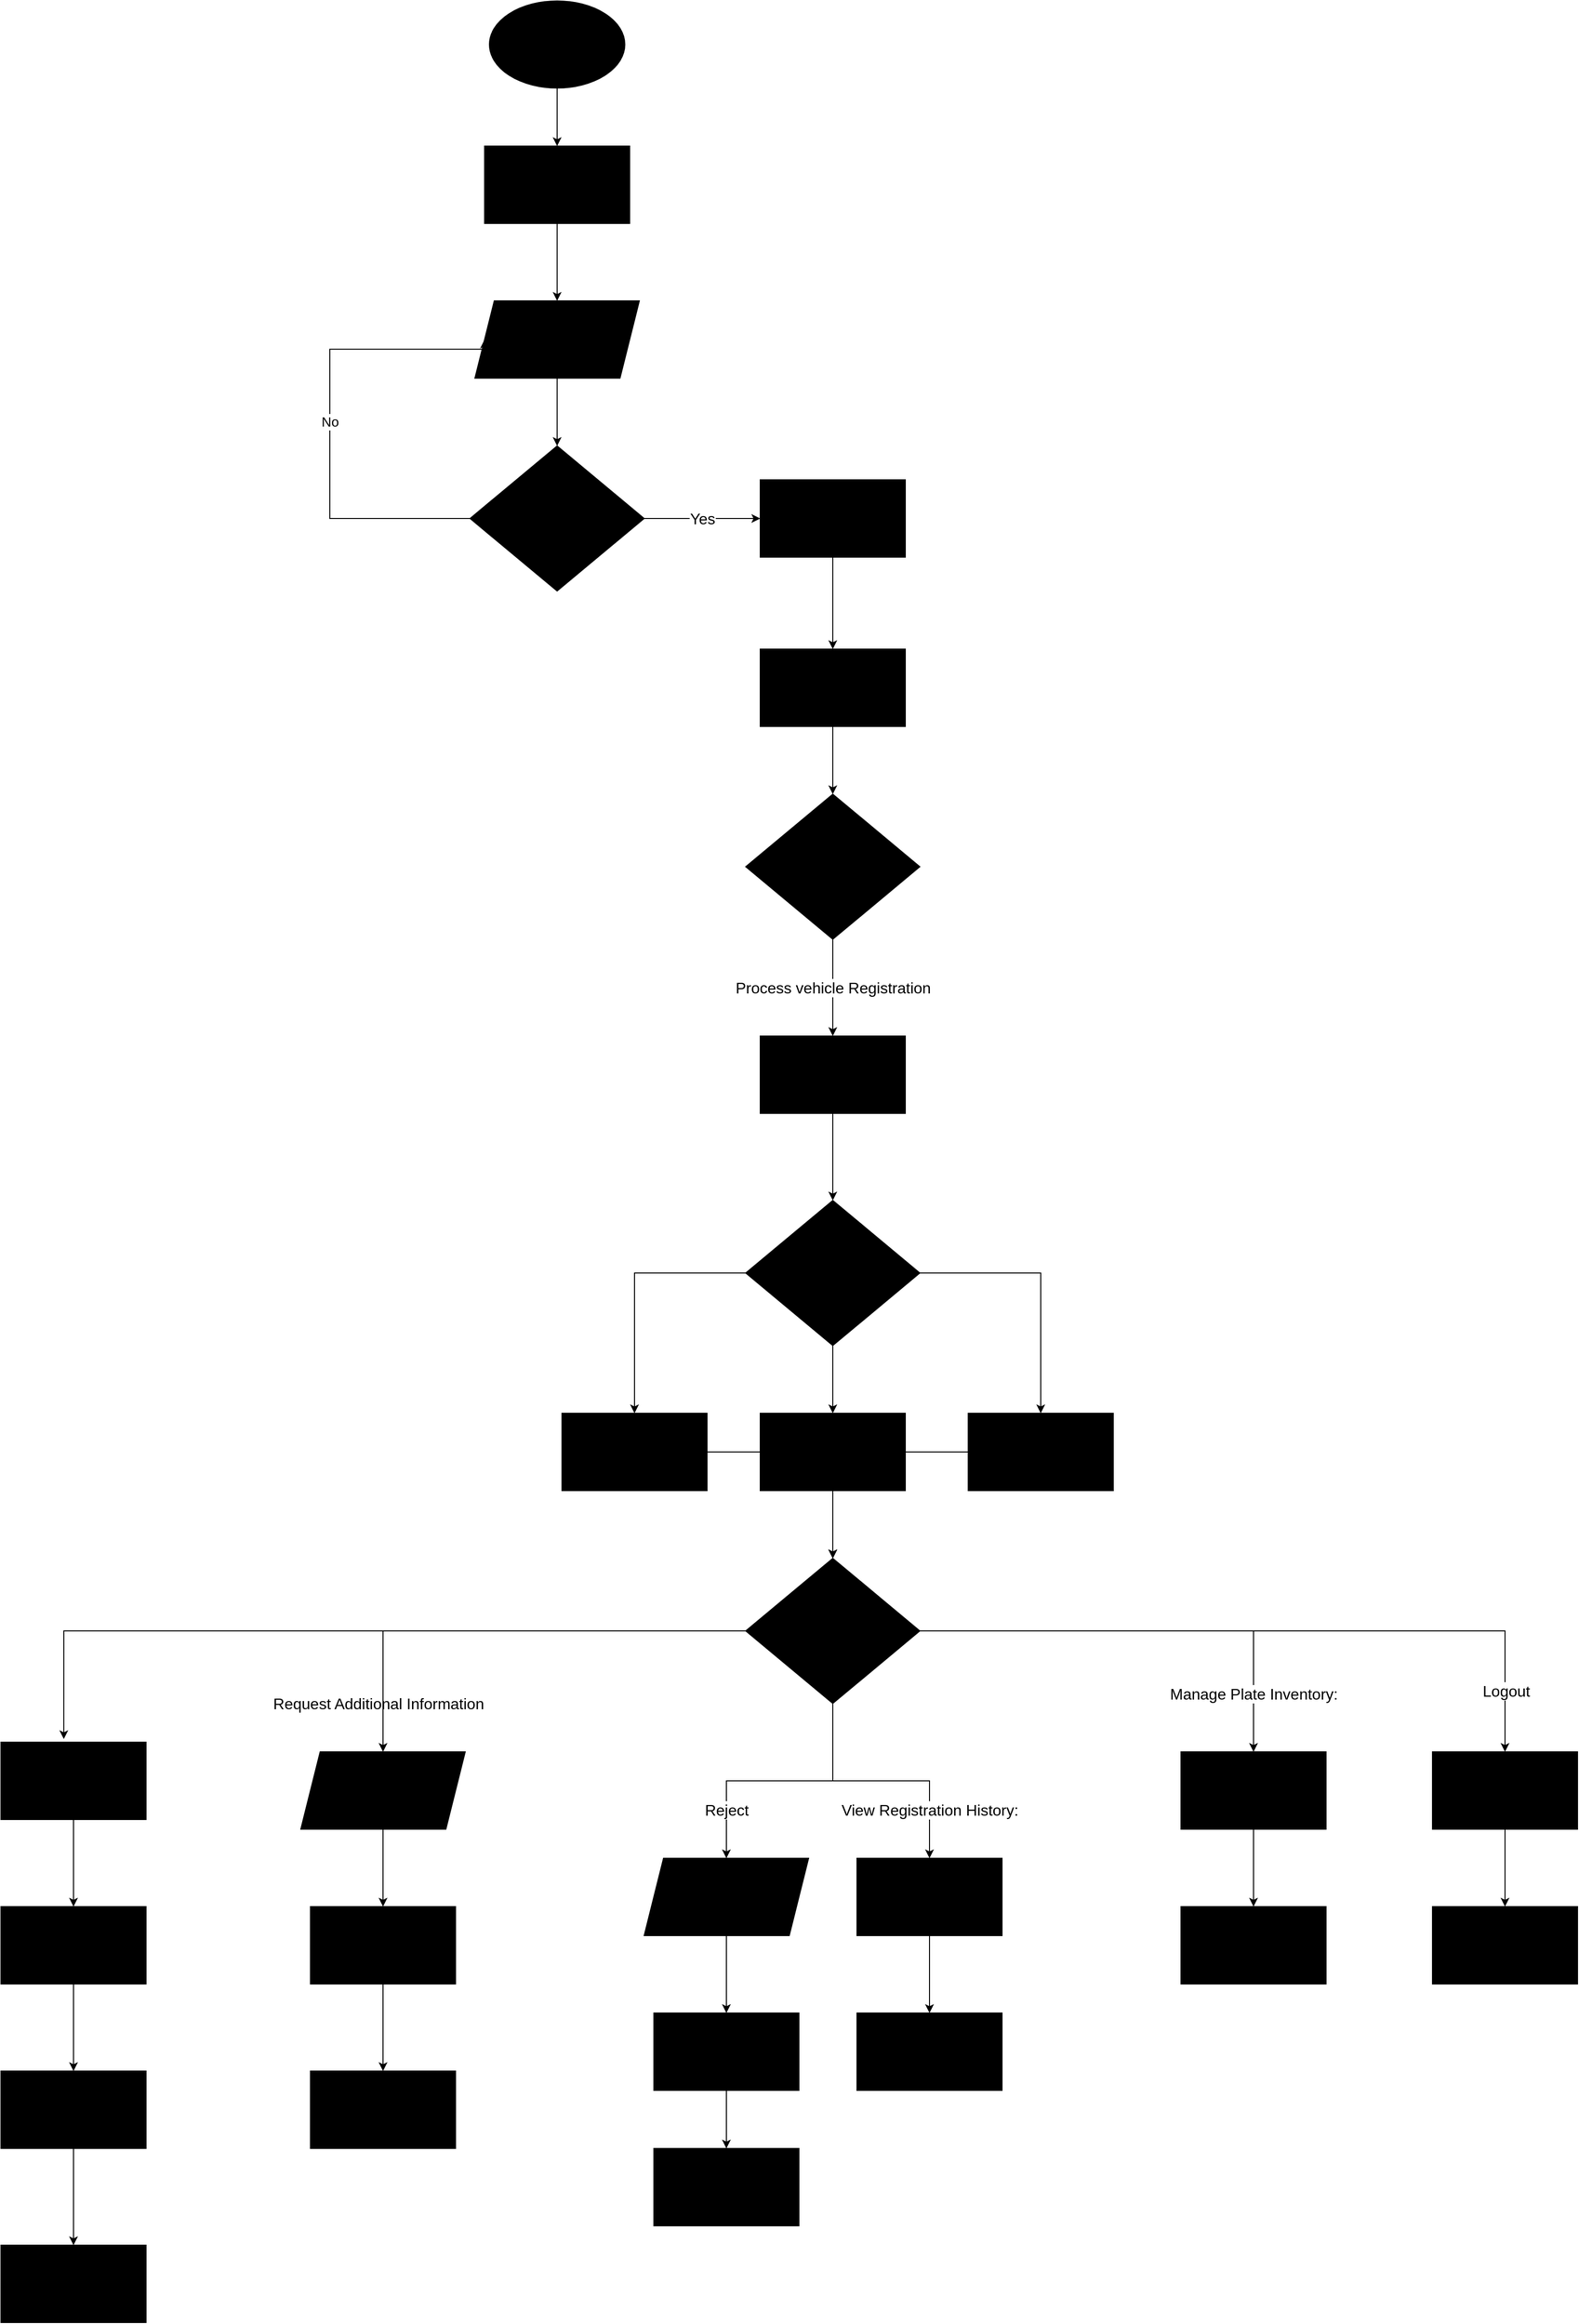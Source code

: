 <mxfile version="26.2.14">
  <diagram name="Page-1" id="xVktdh34jHoBV_LkHrUM">
    <mxGraphModel dx="5603" dy="2650" grid="1" gridSize="10" guides="1" tooltips="1" connect="1" arrows="1" fold="1" page="1" pageScale="1" pageWidth="850" pageHeight="1100" math="0" shadow="0">
      <root>
        <mxCell id="0" />
        <mxCell id="1" parent="0" />
        <mxCell id="D96XJv7KgCPz0l_krTmF-8" value="" style="edgeStyle=orthogonalEdgeStyle;rounded=0;orthogonalLoop=1;jettySize=auto;html=1;" edge="1" parent="1" source="D96XJv7KgCPz0l_krTmF-1" target="D96XJv7KgCPz0l_krTmF-2">
          <mxGeometry relative="1" as="geometry" />
        </mxCell>
        <mxCell id="D96XJv7KgCPz0l_krTmF-1" value="&lt;font&gt;&lt;span&gt;LTO Officer accesses LTO portal&amp;nbsp;&lt;/span&gt;&lt;/font&gt;" style="ellipse;whiteSpace=wrap;html=1;fillColor=light-dark(#000000, #ffffff);fontColor=light-dark(#000000,#000000);fontStyle=1;fontSize=14;" vertex="1" parent="1">
          <mxGeometry x="115" y="80" width="140" height="90" as="geometry" />
        </mxCell>
        <mxCell id="D96XJv7KgCPz0l_krTmF-9" value="" style="edgeStyle=orthogonalEdgeStyle;rounded=0;orthogonalLoop=1;jettySize=auto;html=1;" edge="1" parent="1" source="D96XJv7KgCPz0l_krTmF-2" target="D96XJv7KgCPz0l_krTmF-3">
          <mxGeometry relative="1" as="geometry" />
        </mxCell>
        <mxCell id="D96XJv7KgCPz0l_krTmF-2" value="&lt;font&gt;&lt;span&gt;System checks LTO Officer credentials&lt;/span&gt;&lt;/font&gt;" style="rounded=0;whiteSpace=wrap;html=1;fillColor=light-dark(#000000, #ffffff);fontColor=light-dark(#000000,#000000);fontStyle=1;fontSize=14;" vertex="1" parent="1">
          <mxGeometry x="110" y="230" width="150" height="80" as="geometry" />
        </mxCell>
        <mxCell id="D96XJv7KgCPz0l_krTmF-10" value="" style="edgeStyle=orthogonalEdgeStyle;rounded=0;orthogonalLoop=1;jettySize=auto;html=1;" edge="1" parent="1" source="D96XJv7KgCPz0l_krTmF-3" target="D96XJv7KgCPz0l_krTmF-4">
          <mxGeometry relative="1" as="geometry" />
        </mxCell>
        <mxCell id="D96XJv7KgCPz0l_krTmF-3" value="Enter LTO Officer email/password" style="shape=parallelogram;perimeter=parallelogramPerimeter;whiteSpace=wrap;html=1;fixedSize=1;fillColor=light-dark(#000000, #ffffff);fontColor=light-dark(#000000,#000000);fontStyle=1;fontSize=14;" vertex="1" parent="1">
          <mxGeometry x="100" y="390" width="170" height="80" as="geometry" />
        </mxCell>
        <mxCell id="D96XJv7KgCPz0l_krTmF-7" value="&lt;font style=&quot;font-size: 14px;&quot;&gt;No&lt;/font&gt;" style="edgeStyle=orthogonalEdgeStyle;rounded=0;orthogonalLoop=1;jettySize=auto;html=1;entryX=0;entryY=0.5;entryDx=0;entryDy=0;" edge="1" parent="1" source="D96XJv7KgCPz0l_krTmF-4" target="D96XJv7KgCPz0l_krTmF-3">
          <mxGeometry relative="1" as="geometry">
            <Array as="points">
              <mxPoint x="-50" y="615" />
              <mxPoint x="-50" y="440" />
              <mxPoint x="110" y="440" />
            </Array>
            <mxPoint as="offset" />
          </mxGeometry>
        </mxCell>
        <mxCell id="D96XJv7KgCPz0l_krTmF-72" value="&lt;font style=&quot;font-size: 16px;&quot;&gt;Yes&lt;/font&gt;" style="edgeStyle=orthogonalEdgeStyle;rounded=0;orthogonalLoop=1;jettySize=auto;html=1;" edge="1" parent="1" source="D96XJv7KgCPz0l_krTmF-4" target="D96XJv7KgCPz0l_krTmF-11">
          <mxGeometry relative="1" as="geometry" />
        </mxCell>
        <mxCell id="D96XJv7KgCPz0l_krTmF-4" value="Valid LTO Officer credentials?" style="rhombus;whiteSpace=wrap;html=1;fillColor=light-dark(#000000, #ffffff);fontColor=light-dark(#000000,#000000);fontStyle=1;fontSize=14;" vertex="1" parent="1">
          <mxGeometry x="95" y="540" width="180" height="150" as="geometry" />
        </mxCell>
        <mxCell id="D96XJv7KgCPz0l_krTmF-73" value="" style="edgeStyle=orthogonalEdgeStyle;rounded=0;orthogonalLoop=1;jettySize=auto;html=1;" edge="1" parent="1" source="D96XJv7KgCPz0l_krTmF-11" target="D96XJv7KgCPz0l_krTmF-12">
          <mxGeometry relative="1" as="geometry" />
        </mxCell>
        <mxCell id="D96XJv7KgCPz0l_krTmF-11" value="Load LTO Officer Dashboard" style="rounded=0;whiteSpace=wrap;html=1;fillColor=light-dark(#000000, #ffffff);fontColor=light-dark(#000000,#000000);fontStyle=1;fontSize=14;" vertex="1" parent="1">
          <mxGeometry x="395" y="575" width="150" height="80" as="geometry" />
        </mxCell>
        <mxCell id="D96XJv7KgCPz0l_krTmF-74" value="" style="edgeStyle=orthogonalEdgeStyle;rounded=0;orthogonalLoop=1;jettySize=auto;html=1;" edge="1" parent="1" source="D96XJv7KgCPz0l_krTmF-12" target="D96XJv7KgCPz0l_krTmF-13">
          <mxGeometry relative="1" as="geometry" />
        </mxCell>
        <mxCell id="D96XJv7KgCPz0l_krTmF-12" value="Display pending registrations queue" style="rounded=0;whiteSpace=wrap;html=1;fillColor=light-dark(#000000, #ffffff);fontColor=light-dark(#000000,#000000);fontStyle=1;fontSize=14;" vertex="1" parent="1">
          <mxGeometry x="395" y="750" width="150" height="80" as="geometry" />
        </mxCell>
        <mxCell id="D96XJv7KgCPz0l_krTmF-88" value="&lt;font style=&quot;font-size: 16px;&quot;&gt;Process vehicle Registration&lt;/font&gt;" style="edgeStyle=orthogonalEdgeStyle;rounded=0;orthogonalLoop=1;jettySize=auto;html=1;" edge="1" parent="1" source="D96XJv7KgCPz0l_krTmF-13" target="D96XJv7KgCPz0l_krTmF-15">
          <mxGeometry relative="1" as="geometry" />
        </mxCell>
        <mxCell id="D96XJv7KgCPz0l_krTmF-13" value="LTO Officer action selection?" style="rhombus;whiteSpace=wrap;html=1;fillColor=light-dark(#000000, #ffffff);fontColor=light-dark(#000000,#000000);fontStyle=1;fontSize=14;" vertex="1" parent="1">
          <mxGeometry x="380" y="900" width="180" height="150" as="geometry" />
        </mxCell>
        <mxCell id="D96XJv7KgCPz0l_krTmF-89" value="" style="edgeStyle=orthogonalEdgeStyle;rounded=0;orthogonalLoop=1;jettySize=auto;html=1;" edge="1" parent="1" source="D96XJv7KgCPz0l_krTmF-15" target="D96XJv7KgCPz0l_krTmF-16">
          <mxGeometry relative="1" as="geometry" />
        </mxCell>
        <mxCell id="D96XJv7KgCPz0l_krTmF-15" value="Display registration requests list" style="rounded=0;whiteSpace=wrap;html=1;fillColor=light-dark(#000000, #ffffff);fontColor=light-dark(#000000,#000000);fontStyle=1;fontSize=14;" vertex="1" parent="1">
          <mxGeometry x="395" y="1150" width="150" height="80" as="geometry" />
        </mxCell>
        <mxCell id="D96XJv7KgCPz0l_krTmF-61" value="" style="edgeStyle=orthogonalEdgeStyle;rounded=0;orthogonalLoop=1;jettySize=auto;html=1;" edge="1" parent="1" source="D96XJv7KgCPz0l_krTmF-16" target="D96XJv7KgCPz0l_krTmF-19">
          <mxGeometry relative="1" as="geometry" />
        </mxCell>
        <mxCell id="D96XJv7KgCPz0l_krTmF-62" style="edgeStyle=orthogonalEdgeStyle;rounded=0;orthogonalLoop=1;jettySize=auto;html=1;exitX=0;exitY=0.5;exitDx=0;exitDy=0;" edge="1" parent="1" source="D96XJv7KgCPz0l_krTmF-16" target="D96XJv7KgCPz0l_krTmF-18">
          <mxGeometry relative="1" as="geometry" />
        </mxCell>
        <mxCell id="D96XJv7KgCPz0l_krTmF-63" style="edgeStyle=orthogonalEdgeStyle;rounded=0;orthogonalLoop=1;jettySize=auto;html=1;" edge="1" parent="1" source="D96XJv7KgCPz0l_krTmF-16" target="D96XJv7KgCPz0l_krTmF-20">
          <mxGeometry relative="1" as="geometry" />
        </mxCell>
        <mxCell id="D96XJv7KgCPz0l_krTmF-16" value="Select registration to review?" style="rhombus;whiteSpace=wrap;html=1;fillColor=light-dark(#000000, #ffffff);fontColor=light-dark(#000000,#000000);fontStyle=1;fontSize=14;" vertex="1" parent="1">
          <mxGeometry x="380" y="1320" width="180" height="150" as="geometry" />
        </mxCell>
        <mxCell id="D96XJv7KgCPz0l_krTmF-84" style="edgeStyle=orthogonalEdgeStyle;rounded=0;orthogonalLoop=1;jettySize=auto;html=1;" edge="1" parent="1" source="D96XJv7KgCPz0l_krTmF-18" target="D96XJv7KgCPz0l_krTmF-21">
          <mxGeometry relative="1" as="geometry" />
        </mxCell>
        <mxCell id="D96XJv7KgCPz0l_krTmF-18" value="Display detailed vehicle information" style="rounded=0;whiteSpace=wrap;html=1;fillColor=light-dark(#000000, #ffffff);fontColor=light-dark(#000000,#000000);fontStyle=1;fontSize=14;" vertex="1" parent="1">
          <mxGeometry x="190" y="1540" width="150" height="80" as="geometry" />
        </mxCell>
        <mxCell id="D96XJv7KgCPz0l_krTmF-60" value="" style="edgeStyle=orthogonalEdgeStyle;rounded=0;orthogonalLoop=1;jettySize=auto;html=1;" edge="1" parent="1" source="D96XJv7KgCPz0l_krTmF-19" target="D96XJv7KgCPz0l_krTmF-21">
          <mxGeometry relative="1" as="geometry" />
        </mxCell>
        <mxCell id="D96XJv7KgCPz0l_krTmF-19" value="Review owner information" style="rounded=0;whiteSpace=wrap;html=1;fillColor=light-dark(#000000, #ffffff);fontColor=light-dark(#000000,#000000);fontStyle=1;fontSize=14;" vertex="1" parent="1">
          <mxGeometry x="395" y="1540" width="150" height="80" as="geometry" />
        </mxCell>
        <mxCell id="D96XJv7KgCPz0l_krTmF-85" style="edgeStyle=orthogonalEdgeStyle;rounded=0;orthogonalLoop=1;jettySize=auto;html=1;" edge="1" parent="1" source="D96XJv7KgCPz0l_krTmF-20" target="D96XJv7KgCPz0l_krTmF-21">
          <mxGeometry relative="1" as="geometry" />
        </mxCell>
        <mxCell id="D96XJv7KgCPz0l_krTmF-20" value="Verify documentation" style="rounded=0;whiteSpace=wrap;html=1;fillColor=light-dark(#000000, #ffffff);fontColor=light-dark(#000000,#000000);fontStyle=1;fontSize=14;" vertex="1" parent="1">
          <mxGeometry x="610" y="1540" width="150" height="80" as="geometry" />
        </mxCell>
        <mxCell id="D96XJv7KgCPz0l_krTmF-40" value="&lt;font style=&quot;font-size: 16px;&quot;&gt;Request Additional Information&lt;/font&gt;" style="edgeStyle=orthogonalEdgeStyle;rounded=0;orthogonalLoop=1;jettySize=auto;html=1;exitX=0;exitY=0.5;exitDx=0;exitDy=0;entryX=0.433;entryY=-0.04;entryDx=0;entryDy=0;entryPerimeter=0;" edge="1" parent="1" source="D96XJv7KgCPz0l_krTmF-21" target="D96XJv7KgCPz0l_krTmF-22">
          <mxGeometry x="-0.07" y="75" relative="1" as="geometry">
            <mxPoint x="-320.0" y="1765" as="targetPoint" />
            <Array as="points">
              <mxPoint x="-325" y="1765" />
            </Array>
            <mxPoint as="offset" />
          </mxGeometry>
        </mxCell>
        <mxCell id="D96XJv7KgCPz0l_krTmF-42" style="edgeStyle=orthogonalEdgeStyle;rounded=0;orthogonalLoop=1;jettySize=auto;html=1;entryX=0.5;entryY=0;entryDx=0;entryDy=0;" edge="1" parent="1" source="D96XJv7KgCPz0l_krTmF-21" target="D96XJv7KgCPz0l_krTmF-27">
          <mxGeometry relative="1" as="geometry">
            <mxPoint x="10.0" y="1765" as="targetPoint" />
          </mxGeometry>
        </mxCell>
        <mxCell id="D96XJv7KgCPz0l_krTmF-58" value="&lt;font style=&quot;font-size: 16px;&quot;&gt;Manage Plate Inventory:&lt;/font&gt;" style="edgeStyle=orthogonalEdgeStyle;rounded=0;orthogonalLoop=1;jettySize=auto;html=1;exitX=1;exitY=0.5;exitDx=0;exitDy=0;entryX=0.5;entryY=0;entryDx=0;entryDy=0;" edge="1" parent="1" source="D96XJv7KgCPz0l_krTmF-21" target="D96XJv7KgCPz0l_krTmF-38">
          <mxGeometry x="0.745" relative="1" as="geometry">
            <mxPoint as="offset" />
          </mxGeometry>
        </mxCell>
        <mxCell id="D96XJv7KgCPz0l_krTmF-59" style="edgeStyle=orthogonalEdgeStyle;rounded=0;orthogonalLoop=1;jettySize=auto;html=1;exitX=1;exitY=0.5;exitDx=0;exitDy=0;entryX=0.5;entryY=0;entryDx=0;entryDy=0;" edge="1" parent="1" source="D96XJv7KgCPz0l_krTmF-21" target="D96XJv7KgCPz0l_krTmF-37">
          <mxGeometry relative="1" as="geometry" />
        </mxCell>
        <mxCell id="D96XJv7KgCPz0l_krTmF-102" value="&lt;font style=&quot;font-size: 16px;&quot;&gt;Logout&lt;/font&gt;" style="edgeLabel;html=1;align=center;verticalAlign=middle;resizable=0;points=[];" vertex="1" connectable="0" parent="D96XJv7KgCPz0l_krTmF-59">
          <mxGeometry x="0.827" y="1" relative="1" as="geometry">
            <mxPoint as="offset" />
          </mxGeometry>
        </mxCell>
        <mxCell id="D96XJv7KgCPz0l_krTmF-94" style="edgeStyle=orthogonalEdgeStyle;rounded=0;orthogonalLoop=1;jettySize=auto;html=1;" edge="1" parent="1" source="D96XJv7KgCPz0l_krTmF-21" target="D96XJv7KgCPz0l_krTmF-34">
          <mxGeometry relative="1" as="geometry" />
        </mxCell>
        <mxCell id="D96XJv7KgCPz0l_krTmF-101" value="&lt;font style=&quot;font-size: 16px;&quot;&gt;View Registration History:&lt;/font&gt;" style="edgeLabel;html=1;align=center;verticalAlign=middle;resizable=0;points=[];" vertex="1" connectable="0" parent="D96XJv7KgCPz0l_krTmF-94">
          <mxGeometry x="0.144" y="-3" relative="1" as="geometry">
            <mxPoint x="31" y="27" as="offset" />
          </mxGeometry>
        </mxCell>
        <mxCell id="D96XJv7KgCPz0l_krTmF-98" style="edgeStyle=orthogonalEdgeStyle;rounded=0;orthogonalLoop=1;jettySize=auto;html=1;entryX=0.5;entryY=0;entryDx=0;entryDy=0;" edge="1" parent="1" source="D96XJv7KgCPz0l_krTmF-21" target="D96XJv7KgCPz0l_krTmF-30">
          <mxGeometry relative="1" as="geometry" />
        </mxCell>
        <mxCell id="D96XJv7KgCPz0l_krTmF-99" value="&lt;font style=&quot;font-size: 16px;&quot;&gt;Reject&lt;/font&gt;" style="edgeLabel;html=1;align=center;verticalAlign=middle;resizable=0;points=[];" vertex="1" connectable="0" parent="D96XJv7KgCPz0l_krTmF-98">
          <mxGeometry x="0.088" y="-3" relative="1" as="geometry">
            <mxPoint x="-43" y="33" as="offset" />
          </mxGeometry>
        </mxCell>
        <mxCell id="D96XJv7KgCPz0l_krTmF-21" value="Registration decision?" style="rhombus;whiteSpace=wrap;html=1;fillColor=light-dark(#000000, #ffffff);fontColor=light-dark(#000000,#000000);fontStyle=1;fontSize=14;" vertex="1" parent="1">
          <mxGeometry x="380" y="1690" width="180" height="150" as="geometry" />
        </mxCell>
        <mxCell id="D96XJv7KgCPz0l_krTmF-46" value="" style="edgeStyle=orthogonalEdgeStyle;rounded=0;orthogonalLoop=1;jettySize=auto;html=1;" edge="1" parent="1" source="D96XJv7KgCPz0l_krTmF-22" target="D96XJv7KgCPz0l_krTmF-25">
          <mxGeometry relative="1" as="geometry" />
        </mxCell>
        <mxCell id="D96XJv7KgCPz0l_krTmF-22" value="Generate official plate number" style="rounded=0;whiteSpace=wrap;html=1;fillColor=light-dark(#000000, #ffffff);fontColor=light-dark(#000000,#000000);fontStyle=1;fontSize=14;" vertex="1" parent="1">
          <mxGeometry x="-390" y="1880" width="150" height="80" as="geometry" />
        </mxCell>
        <mxCell id="D96XJv7KgCPz0l_krTmF-23" value="Send approval notification" style="rounded=0;whiteSpace=wrap;html=1;fillColor=light-dark(#000000, #ffffff);fontColor=light-dark(#000000,#000000);fontStyle=1;fontSize=14;" vertex="1" parent="1">
          <mxGeometry x="-390" y="2400" width="150" height="80" as="geometry" />
        </mxCell>
        <mxCell id="D96XJv7KgCPz0l_krTmF-48" value="" style="edgeStyle=orthogonalEdgeStyle;rounded=0;orthogonalLoop=1;jettySize=auto;html=1;" edge="1" parent="1" source="D96XJv7KgCPz0l_krTmF-24" target="D96XJv7KgCPz0l_krTmF-23">
          <mxGeometry relative="1" as="geometry" />
        </mxCell>
        <mxCell id="D96XJv7KgCPz0l_krTmF-24" value="Set plate issue date" style="rounded=0;whiteSpace=wrap;html=1;fillColor=light-dark(#000000, #ffffff);fontColor=light-dark(#000000,#000000);fontStyle=1;fontSize=14;" vertex="1" parent="1">
          <mxGeometry x="-390" y="2220" width="150" height="80" as="geometry" />
        </mxCell>
        <mxCell id="D96XJv7KgCPz0l_krTmF-47" value="" style="edgeStyle=orthogonalEdgeStyle;rounded=0;orthogonalLoop=1;jettySize=auto;html=1;" edge="1" parent="1" source="D96XJv7KgCPz0l_krTmF-25" target="D96XJv7KgCPz0l_krTmF-24">
          <mxGeometry relative="1" as="geometry" />
        </mxCell>
        <mxCell id="D96XJv7KgCPz0l_krTmF-25" value="Update registration status" style="rounded=0;whiteSpace=wrap;html=1;fillColor=light-dark(#000000, #ffffff);fontColor=light-dark(#000000,#000000);fontStyle=1;fontSize=14;" vertex="1" parent="1">
          <mxGeometry x="-390" y="2050" width="150" height="80" as="geometry" />
        </mxCell>
        <mxCell id="D96XJv7KgCPz0l_krTmF-49" value="" style="edgeStyle=orthogonalEdgeStyle;rounded=0;orthogonalLoop=1;jettySize=auto;html=1;" edge="1" parent="1" source="D96XJv7KgCPz0l_krTmF-27" target="D96XJv7KgCPz0l_krTmF-29">
          <mxGeometry relative="1" as="geometry" />
        </mxCell>
        <mxCell id="D96XJv7KgCPz0l_krTmF-27" value="Specify required information" style="shape=parallelogram;perimeter=parallelogramPerimeter;whiteSpace=wrap;html=1;fixedSize=1;fillColor=light-dark(#000000, #ffffff);fontColor=light-dark(#000000,#000000);fontStyle=1;fontSize=14;" vertex="1" parent="1">
          <mxGeometry x="-80" y="1890" width="170" height="80" as="geometry" />
        </mxCell>
        <mxCell id="D96XJv7KgCPz0l_krTmF-28" value="Send information request" style="rounded=0;whiteSpace=wrap;html=1;fillColor=light-dark(#000000, #ffffff);fontColor=light-dark(#000000,#000000);fontStyle=1;fontSize=14;" vertex="1" parent="1">
          <mxGeometry x="-70" y="2220" width="150" height="80" as="geometry" />
        </mxCell>
        <mxCell id="D96XJv7KgCPz0l_krTmF-50" value="" style="edgeStyle=orthogonalEdgeStyle;rounded=0;orthogonalLoop=1;jettySize=auto;html=1;" edge="1" parent="1" source="D96XJv7KgCPz0l_krTmF-29" target="D96XJv7KgCPz0l_krTmF-28">
          <mxGeometry relative="1" as="geometry" />
        </mxCell>
        <mxCell id="D96XJv7KgCPz0l_krTmF-29" value="Update registration status" style="rounded=0;whiteSpace=wrap;html=1;fillColor=light-dark(#000000, #ffffff);fontColor=light-dark(#000000,#000000);fontStyle=1;fontSize=14;" vertex="1" parent="1">
          <mxGeometry x="-70" y="2050" width="150" height="80" as="geometry" />
        </mxCell>
        <mxCell id="D96XJv7KgCPz0l_krTmF-51" value="" style="edgeStyle=orthogonalEdgeStyle;rounded=0;orthogonalLoop=1;jettySize=auto;html=1;" edge="1" parent="1" source="D96XJv7KgCPz0l_krTmF-30" target="D96XJv7KgCPz0l_krTmF-32">
          <mxGeometry relative="1" as="geometry" />
        </mxCell>
        <mxCell id="D96XJv7KgCPz0l_krTmF-30" value="Document rejection reason" style="shape=parallelogram;perimeter=parallelogramPerimeter;whiteSpace=wrap;html=1;fixedSize=1;fillColor=light-dark(#000000, #ffffff);fontColor=light-dark(#000000,#000000);fontStyle=1;fontSize=14;" vertex="1" parent="1">
          <mxGeometry x="275" y="2000" width="170" height="80" as="geometry" />
        </mxCell>
        <mxCell id="D96XJv7KgCPz0l_krTmF-97" value="" style="edgeStyle=orthogonalEdgeStyle;rounded=0;orthogonalLoop=1;jettySize=auto;html=1;" edge="1" parent="1" source="D96XJv7KgCPz0l_krTmF-32" target="D96XJv7KgCPz0l_krTmF-96">
          <mxGeometry relative="1" as="geometry" />
        </mxCell>
        <mxCell id="D96XJv7KgCPz0l_krTmF-32" value="Update registration status" style="rounded=0;whiteSpace=wrap;html=1;fillColor=light-dark(#000000, #ffffff);fontColor=light-dark(#000000,#000000);fontStyle=1;fontSize=14;" vertex="1" parent="1">
          <mxGeometry x="285" y="2160" width="150" height="80" as="geometry" />
        </mxCell>
        <mxCell id="D96XJv7KgCPz0l_krTmF-33" value="Filter by status/date" style="rounded=0;whiteSpace=wrap;html=1;fillColor=light-dark(#000000, #ffffff);fontColor=light-dark(#000000,#000000);fontStyle=1;fontSize=14;" vertex="1" parent="1">
          <mxGeometry x="495" y="2160" width="150" height="80" as="geometry" />
        </mxCell>
        <mxCell id="D96XJv7KgCPz0l_krTmF-53" value="" style="edgeStyle=orthogonalEdgeStyle;rounded=0;orthogonalLoop=1;jettySize=auto;html=1;" edge="1" parent="1" source="D96XJv7KgCPz0l_krTmF-34" target="D96XJv7KgCPz0l_krTmF-33">
          <mxGeometry relative="1" as="geometry" />
        </mxCell>
        <mxCell id="D96XJv7KgCPz0l_krTmF-34" value="Display processed registrations" style="rounded=0;whiteSpace=wrap;html=1;fillColor=light-dark(#000000, #ffffff);fontColor=light-dark(#000000,#000000);fontStyle=1;fontSize=14;" vertex="1" parent="1">
          <mxGeometry x="495" y="2000" width="150" height="80" as="geometry" />
        </mxCell>
        <mxCell id="D96XJv7KgCPz0l_krTmF-36" value="Redirect to LTO Officer Login" style="rounded=0;whiteSpace=wrap;html=1;fillColor=light-dark(#000000, #ffffff);fontColor=light-dark(#000000,#000000);fontStyle=1;fontSize=14;" vertex="1" parent="1">
          <mxGeometry x="1090" y="2050" width="150" height="80" as="geometry" />
        </mxCell>
        <mxCell id="D96XJv7KgCPz0l_krTmF-55" value="" style="edgeStyle=orthogonalEdgeStyle;rounded=0;orthogonalLoop=1;jettySize=auto;html=1;" edge="1" parent="1" source="D96XJv7KgCPz0l_krTmF-37" target="D96XJv7KgCPz0l_krTmF-36">
          <mxGeometry relative="1" as="geometry" />
        </mxCell>
        <mxCell id="D96XJv7KgCPz0l_krTmF-37" value="Clear LTO Officer authentication" style="rounded=0;whiteSpace=wrap;html=1;fillColor=light-dark(#000000, #ffffff);fontColor=light-dark(#000000,#000000);fontStyle=1;fontSize=14;" vertex="1" parent="1">
          <mxGeometry x="1090" y="1890" width="150" height="80" as="geometry" />
        </mxCell>
        <mxCell id="D96XJv7KgCPz0l_krTmF-54" value="" style="edgeStyle=orthogonalEdgeStyle;rounded=0;orthogonalLoop=1;jettySize=auto;html=1;" edge="1" parent="1" source="D96XJv7KgCPz0l_krTmF-38" target="D96XJv7KgCPz0l_krTmF-39">
          <mxGeometry relative="1" as="geometry" />
        </mxCell>
        <mxCell id="D96XJv7KgCPz0l_krTmF-38" value="Display plate number inventory" style="rounded=0;whiteSpace=wrap;html=1;fillColor=light-dark(#000000, #ffffff);fontColor=light-dark(#000000,#000000);fontStyle=1;fontSize=14;" vertex="1" parent="1">
          <mxGeometry x="830" y="1890" width="150" height="80" as="geometry" />
        </mxCell>
        <mxCell id="D96XJv7KgCPz0l_krTmF-39" value="Update plate assignments" style="rounded=0;whiteSpace=wrap;html=1;fillColor=light-dark(#000000, #ffffff);fontColor=light-dark(#000000,#000000);fontStyle=1;fontSize=14;" vertex="1" parent="1">
          <mxGeometry x="830" y="2050" width="150" height="80" as="geometry" />
        </mxCell>
        <mxCell id="D96XJv7KgCPz0l_krTmF-96" value="Send rejection notification" style="rounded=0;whiteSpace=wrap;html=1;fillColor=light-dark(#000000, #ffffff);fontColor=light-dark(#000000,#000000);fontStyle=1;fontSize=14;" vertex="1" parent="1">
          <mxGeometry x="285" y="2300" width="150" height="80" as="geometry" />
        </mxCell>
      </root>
    </mxGraphModel>
  </diagram>
</mxfile>
